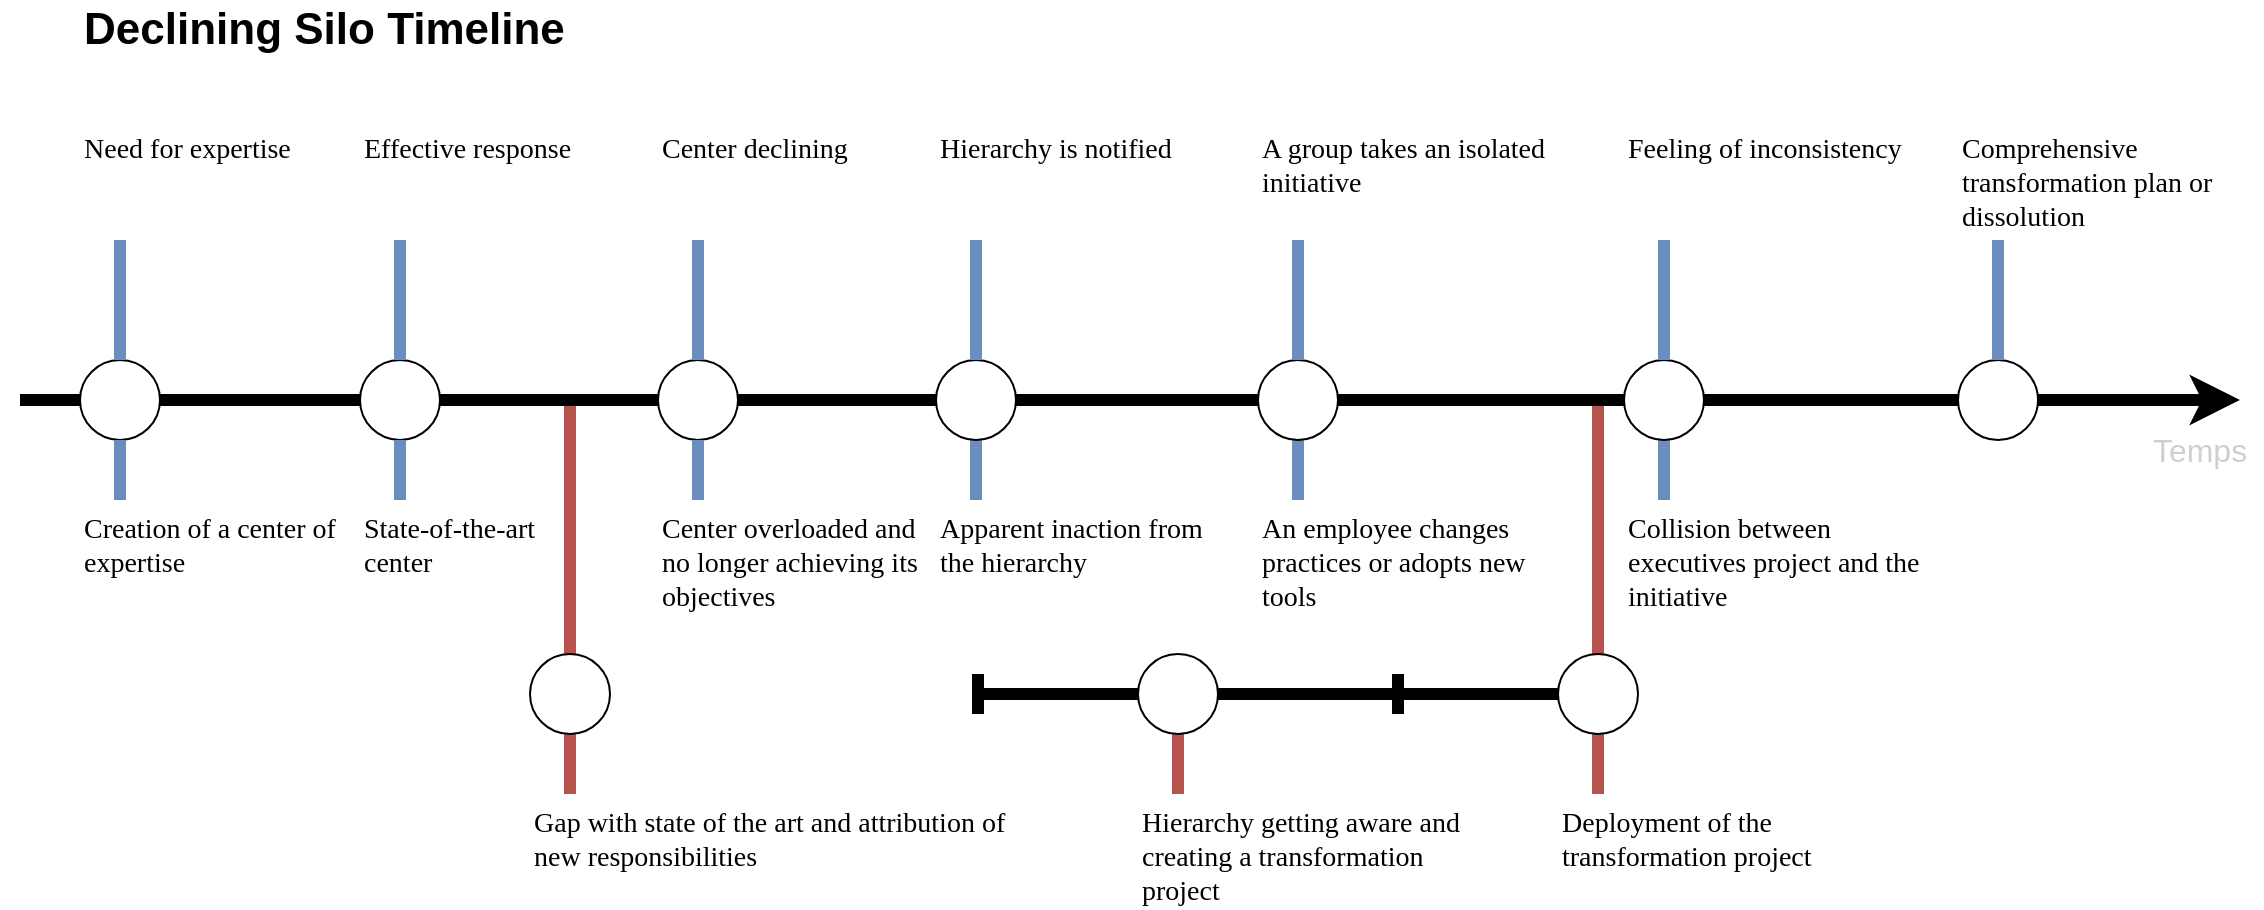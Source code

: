 <mxfile version="20.8.10" type="device"><diagram name="Page-1" id="RVgzOYWNce1n5C-JJvBz"><mxGraphModel dx="1863" dy="654" grid="1" gridSize="10" guides="1" tooltips="1" connect="1" arrows="1" fold="1" page="1" pageScale="1" pageWidth="827" pageHeight="1169" background="none" math="0" shadow="0"><root><mxCell id="0"/><mxCell id="1" parent="0"/><mxCell id="PEO4V5xSmE_ydl-sEIQ_-83" value="" style="group" parent="1" vertex="1" connectable="0"><mxGeometry x="749" y="307" width="170" height="250" as="geometry"/></mxCell><mxCell id="PEO4V5xSmE_ydl-sEIQ_-69" value="" style="endArrow=none;html=1;rounded=0;strokeWidth=6;fontSize=22;exitX=0.5;exitY=0;exitDx=0;exitDy=0;fillColor=#f8cecc;strokeColor=#b85450;" parent="PEO4V5xSmE_ydl-sEIQ_-83" source="PEO4V5xSmE_ydl-sEIQ_-68" edge="1"><mxGeometry width="50" height="50" relative="1" as="geometry"><mxPoint x="120" y="40" as="sourcePoint"/><mxPoint x="20" as="targetPoint"/></mxGeometry></mxCell><mxCell id="PEO4V5xSmE_ydl-sEIQ_-66" value="Deployment of the transformation project" style="text;html=1;strokeColor=none;fillColor=none;align=left;verticalAlign=top;whiteSpace=wrap;rounded=0;fontSize=14;fontFamily=Tahoma;container=0;" parent="PEO4V5xSmE_ydl-sEIQ_-83" vertex="1"><mxGeometry y="200" width="170" height="50" as="geometry"/></mxCell><mxCell id="PEO4V5xSmE_ydl-sEIQ_-67" value="" style="endArrow=none;html=1;rounded=0;strokeWidth=6;fontSize=22;fillColor=#f8cecc;strokeColor=#b85450;" parent="PEO4V5xSmE_ydl-sEIQ_-83" edge="1"><mxGeometry width="50" height="50" relative="1" as="geometry"><mxPoint x="20" y="200" as="sourcePoint"/><mxPoint x="20" y="170" as="targetPoint"/></mxGeometry></mxCell><mxCell id="PEO4V5xSmE_ydl-sEIQ_-68" value="" style="ellipse;whiteSpace=wrap;html=1;aspect=fixed;fontSize=22;" parent="PEO4V5xSmE_ydl-sEIQ_-83" vertex="1"><mxGeometry y="130" width="40" height="40" as="geometry"/></mxCell><mxCell id="PEO4V5xSmE_ydl-sEIQ_-101" value="" style="shape=crossbar;whiteSpace=wrap;html=1;rounded=1;labelBackgroundColor=default;fontFamily=Tahoma;fontSize=14;fontColor=#4F4F4F;strokeWidth=6;" parent="1" vertex="1"><mxGeometry x="459" y="447" width="210" height="20" as="geometry"/></mxCell><mxCell id="PEO4V5xSmE_ydl-sEIQ_-84" value="" style="group" parent="1" vertex="1" connectable="0"><mxGeometry x="235" y="307" width="250" height="250" as="geometry"/></mxCell><mxCell id="PEO4V5xSmE_ydl-sEIQ_-88" value="" style="endArrow=none;html=1;rounded=0;strokeWidth=6;fontSize=22;exitX=0.5;exitY=0;exitDx=0;exitDy=0;fillColor=#f8cecc;strokeColor=#b85450;" parent="PEO4V5xSmE_ydl-sEIQ_-84" source="PEO4V5xSmE_ydl-sEIQ_-87" edge="1"><mxGeometry width="50" height="50" relative="1" as="geometry"><mxPoint x="120" y="40" as="sourcePoint"/><mxPoint x="20" as="targetPoint"/></mxGeometry></mxCell><mxCell id="PEO4V5xSmE_ydl-sEIQ_-85" value="Gap with state of the art and attribution of new responsibilities" style="text;html=1;strokeColor=none;fillColor=none;align=left;verticalAlign=top;whiteSpace=wrap;rounded=0;fontSize=14;fontFamily=Tahoma;container=0;" parent="PEO4V5xSmE_ydl-sEIQ_-84" vertex="1"><mxGeometry y="200" width="250" height="50" as="geometry"/></mxCell><mxCell id="PEO4V5xSmE_ydl-sEIQ_-86" value="" style="endArrow=none;html=1;rounded=0;strokeWidth=6;fontSize=22;fillColor=#f8cecc;strokeColor=#b85450;" parent="PEO4V5xSmE_ydl-sEIQ_-84" edge="1"><mxGeometry width="50" height="50" relative="1" as="geometry"><mxPoint x="20" y="200" as="sourcePoint"/><mxPoint x="20" y="170" as="targetPoint"/></mxGeometry></mxCell><mxCell id="PEO4V5xSmE_ydl-sEIQ_-87" value="" style="ellipse;whiteSpace=wrap;html=1;aspect=fixed;fontSize=22;" parent="PEO4V5xSmE_ydl-sEIQ_-84" vertex="1"><mxGeometry y="130" width="40" height="40" as="geometry"/></mxCell><mxCell id="PEO4V5xSmE_ydl-sEIQ_-64" value="" style="endArrow=none;html=1;rounded=0;fontSize=11;strokeWidth=6;startArrow=none;endFill=0;entryX=0;entryY=0.5;entryDx=0;entryDy=0;exitX=1;exitY=0.5;exitDx=0;exitDy=0;" parent="1" source="PEO4V5xSmE_ydl-sEIQ_-55" target="PEO4V5xSmE_ydl-sEIQ_-68" edge="1"><mxGeometry width="50" height="50" relative="1" as="geometry"><mxPoint x="579.0" y="460" as="sourcePoint"/><mxPoint x="969" y="460" as="targetPoint"/></mxGeometry></mxCell><mxCell id="PEO4V5xSmE_ydl-sEIQ_-62" value="" style="group" parent="1" vertex="1" connectable="0"><mxGeometry x="539" y="307" width="170" height="250" as="geometry"/></mxCell><mxCell id="PEO4V5xSmE_ydl-sEIQ_-94" value="" style="group" parent="PEO4V5xSmE_ydl-sEIQ_-62" vertex="1" connectable="0"><mxGeometry y="130" width="170" height="120" as="geometry"/></mxCell><mxCell id="PEO4V5xSmE_ydl-sEIQ_-58" value="Hierarchy getting aware and creating a transformation project" style="text;html=1;strokeColor=none;fillColor=none;align=left;verticalAlign=top;whiteSpace=wrap;rounded=0;fontSize=14;fontFamily=Tahoma;container=0;" parent="PEO4V5xSmE_ydl-sEIQ_-94" vertex="1"><mxGeometry y="70" width="170" height="50" as="geometry"/></mxCell><mxCell id="PEO4V5xSmE_ydl-sEIQ_-59" value="" style="endArrow=none;html=1;rounded=0;strokeWidth=6;fontSize=22;fillColor=#f8cecc;strokeColor=#b85450;" parent="PEO4V5xSmE_ydl-sEIQ_-94" edge="1"><mxGeometry width="50" height="50" relative="1" as="geometry"><mxPoint x="20" y="70" as="sourcePoint"/><mxPoint x="20" y="40" as="targetPoint"/></mxGeometry></mxCell><mxCell id="PEO4V5xSmE_ydl-sEIQ_-55" value="" style="ellipse;whiteSpace=wrap;html=1;aspect=fixed;fontSize=22;" parent="PEO4V5xSmE_ydl-sEIQ_-94" vertex="1"><mxGeometry width="40" height="40" as="geometry"/></mxCell><mxCell id="PEO4V5xSmE_ydl-sEIQ_-2" value="" style="endArrow=classic;html=1;rounded=0;fontSize=11;strokeWidth=6;startArrow=none;endFill=1;" parent="1" edge="1"><mxGeometry width="50" height="50" relative="1" as="geometry"><mxPoint x="-20" y="310" as="sourcePoint"/><mxPoint x="1090" y="310" as="targetPoint"/></mxGeometry></mxCell><mxCell id="PEO4V5xSmE_ydl-sEIQ_-3" value="Declining Silo Timeline" style="text;html=1;strokeColor=none;fillColor=none;align=left;verticalAlign=middle;whiteSpace=wrap;rounded=0;fontSize=22;fontStyle=1" parent="1" vertex="1"><mxGeometry x="10" y="110" width="420" height="30" as="geometry"/></mxCell><mxCell id="PEO4V5xSmE_ydl-sEIQ_-5" value="" style="endArrow=none;html=1;rounded=0;fontSize=11;strokeWidth=6;" parent="1" edge="1"><mxGeometry width="50" height="50" relative="1" as="geometry"><mxPoint x="29" y="310" as="sourcePoint"/><mxPoint x="10.0" y="310" as="targetPoint"/></mxGeometry></mxCell><mxCell id="PEO4V5xSmE_ydl-sEIQ_-9" value="" style="group" parent="1" vertex="1" connectable="0"><mxGeometry x="170" y="150" width="160" height="180" as="geometry"/></mxCell><mxCell id="PEO4V5xSmE_ydl-sEIQ_-10" value="" style="ellipse;whiteSpace=wrap;html=1;aspect=fixed;fontSize=22;" parent="PEO4V5xSmE_ydl-sEIQ_-9" vertex="1"><mxGeometry x="-20" y="140" width="40" height="40" as="geometry"/></mxCell><mxCell id="PEO4V5xSmE_ydl-sEIQ_-11" value="" style="endArrow=none;html=1;rounded=0;strokeWidth=6;fontSize=22;exitX=0.5;exitY=0;exitDx=0;exitDy=0;fillColor=#dae8fc;strokeColor=#6c8ebf;" parent="PEO4V5xSmE_ydl-sEIQ_-9" source="PEO4V5xSmE_ydl-sEIQ_-10" edge="1"><mxGeometry width="50" height="50" relative="1" as="geometry"><mxPoint x="100" y="50" as="sourcePoint"/><mxPoint y="80" as="targetPoint"/></mxGeometry></mxCell><mxCell id="PEO4V5xSmE_ydl-sEIQ_-12" value="Effective response" style="text;html=1;strokeColor=none;fillColor=none;align=left;verticalAlign=top;whiteSpace=wrap;rounded=0;fontSize=14;fontFamily=Tahoma;" parent="PEO4V5xSmE_ydl-sEIQ_-9" vertex="1"><mxGeometry x="-20" y="20" width="160" height="50" as="geometry"/></mxCell><mxCell id="PEO4V5xSmE_ydl-sEIQ_-13" value="Temps" style="text;html=1;strokeColor=none;fillColor=none;align=center;verticalAlign=middle;whiteSpace=wrap;rounded=0;fontSize=16;fontColor=#CFCFCF;" parent="1" vertex="1"><mxGeometry x="1040" y="320" width="60" height="30" as="geometry"/></mxCell><mxCell id="PEO4V5xSmE_ydl-sEIQ_-18" value="" style="group" parent="1" vertex="1" connectable="0"><mxGeometry x="10" y="150" width="160" height="180" as="geometry"/></mxCell><mxCell id="PEO4V5xSmE_ydl-sEIQ_-19" value="" style="ellipse;whiteSpace=wrap;html=1;aspect=fixed;fontSize=22;" parent="PEO4V5xSmE_ydl-sEIQ_-18" vertex="1"><mxGeometry y="140" width="40" height="40" as="geometry"/></mxCell><mxCell id="PEO4V5xSmE_ydl-sEIQ_-20" value="" style="endArrow=none;html=1;rounded=0;strokeWidth=6;fontSize=22;exitX=0.5;exitY=0;exitDx=0;exitDy=0;fillColor=#dae8fc;strokeColor=#6c8ebf;" parent="PEO4V5xSmE_ydl-sEIQ_-18" source="PEO4V5xSmE_ydl-sEIQ_-19" edge="1"><mxGeometry width="50" height="50" relative="1" as="geometry"><mxPoint x="120" y="50" as="sourcePoint"/><mxPoint x="20" y="80" as="targetPoint"/></mxGeometry></mxCell><mxCell id="PEO4V5xSmE_ydl-sEIQ_-21" value="Need for expertise" style="text;html=1;strokeColor=none;fillColor=none;align=left;verticalAlign=top;whiteSpace=wrap;rounded=0;fontSize=14;fontFamily=Tahoma;" parent="PEO4V5xSmE_ydl-sEIQ_-18" vertex="1"><mxGeometry y="20" width="160" height="50" as="geometry"/></mxCell><mxCell id="PEO4V5xSmE_ydl-sEIQ_-22" value="" style="group" parent="1" vertex="1" connectable="0"><mxGeometry x="329" y="150" width="160" height="180" as="geometry"/></mxCell><mxCell id="PEO4V5xSmE_ydl-sEIQ_-23" value="" style="ellipse;whiteSpace=wrap;html=1;aspect=fixed;fontSize=22;" parent="PEO4V5xSmE_ydl-sEIQ_-22" vertex="1"><mxGeometry x="-30" y="140" width="40" height="40" as="geometry"/></mxCell><mxCell id="PEO4V5xSmE_ydl-sEIQ_-24" value="" style="endArrow=none;html=1;rounded=0;strokeWidth=6;fontSize=22;exitX=0.5;exitY=0;exitDx=0;exitDy=0;fillColor=#dae8fc;strokeColor=#6c8ebf;" parent="PEO4V5xSmE_ydl-sEIQ_-22" source="PEO4V5xSmE_ydl-sEIQ_-23" edge="1"><mxGeometry width="50" height="50" relative="1" as="geometry"><mxPoint x="90" y="50" as="sourcePoint"/><mxPoint x="-10" y="80" as="targetPoint"/></mxGeometry></mxCell><mxCell id="PEO4V5xSmE_ydl-sEIQ_-25" value="Center declining" style="text;html=1;strokeColor=none;fillColor=none;align=left;verticalAlign=top;whiteSpace=wrap;rounded=0;fontSize=14;fontFamily=Tahoma;" parent="PEO4V5xSmE_ydl-sEIQ_-22" vertex="1"><mxGeometry x="-30" y="20" width="160" height="50" as="geometry"/></mxCell><mxCell id="PEO4V5xSmE_ydl-sEIQ_-28" value="" style="endArrow=none;html=1;rounded=0;strokeWidth=6;fontSize=22;fillColor=#dae8fc;strokeColor=#6c8ebf;" parent="1" edge="1"><mxGeometry width="50" height="50" relative="1" as="geometry"><mxPoint x="170" y="360" as="sourcePoint"/><mxPoint x="170" y="330" as="targetPoint"/></mxGeometry></mxCell><mxCell id="PEO4V5xSmE_ydl-sEIQ_-30" value="Creation of a center of expertise" style="text;html=1;strokeColor=none;fillColor=none;align=left;verticalAlign=top;whiteSpace=wrap;rounded=0;fontSize=14;fontFamily=Tahoma;" parent="1" vertex="1"><mxGeometry x="10" y="360" width="140" height="50" as="geometry"/></mxCell><mxCell id="PEO4V5xSmE_ydl-sEIQ_-31" value="" style="endArrow=none;html=1;rounded=0;strokeWidth=6;fontSize=22;fillColor=#dae8fc;strokeColor=#6c8ebf;" parent="1" edge="1"><mxGeometry width="50" height="50" relative="1" as="geometry"><mxPoint x="30" y="360" as="sourcePoint"/><mxPoint x="30" y="330" as="targetPoint"/></mxGeometry></mxCell><mxCell id="PEO4V5xSmE_ydl-sEIQ_-32" value="Center overloaded and no longer achieving its objectives" style="text;html=1;strokeColor=none;fillColor=none;align=left;verticalAlign=top;whiteSpace=wrap;rounded=0;fontSize=14;fontFamily=Tahoma;" parent="1" vertex="1"><mxGeometry x="299" y="360" width="141" height="50" as="geometry"/></mxCell><mxCell id="PEO4V5xSmE_ydl-sEIQ_-33" value="" style="endArrow=none;html=1;rounded=0;strokeWidth=6;fontSize=22;fillColor=#dae8fc;strokeColor=#6c8ebf;" parent="1" edge="1"><mxGeometry width="50" height="50" relative="1" as="geometry"><mxPoint x="319" y="360" as="sourcePoint"/><mxPoint x="319" y="330" as="targetPoint"/></mxGeometry></mxCell><mxCell id="PEO4V5xSmE_ydl-sEIQ_-70" value="" style="group" parent="1" vertex="1" connectable="0"><mxGeometry x="782" y="170" width="160" height="240" as="geometry"/></mxCell><mxCell id="PEO4V5xSmE_ydl-sEIQ_-50" value="Collision between executives project and the initiative" style="text;html=1;strokeColor=none;fillColor=none;align=left;verticalAlign=top;whiteSpace=wrap;rounded=0;fontSize=14;fontFamily=Tahoma;" parent="PEO4V5xSmE_ydl-sEIQ_-70" vertex="1"><mxGeometry y="190" width="160" height="50" as="geometry"/></mxCell><mxCell id="PEO4V5xSmE_ydl-sEIQ_-51" value="" style="endArrow=none;html=1;rounded=0;strokeWidth=6;fontSize=22;fillColor=#dae8fc;strokeColor=#6c8ebf;" parent="PEO4V5xSmE_ydl-sEIQ_-70" edge="1"><mxGeometry width="50" height="50" relative="1" as="geometry"><mxPoint x="20" y="190" as="sourcePoint"/><mxPoint x="20" y="160" as="targetPoint"/></mxGeometry></mxCell><mxCell id="PEO4V5xSmE_ydl-sEIQ_-47" value="" style="ellipse;whiteSpace=wrap;html=1;aspect=fixed;fontSize=22;" parent="PEO4V5xSmE_ydl-sEIQ_-70" vertex="1"><mxGeometry y="120" width="40" height="40" as="geometry"/></mxCell><mxCell id="PEO4V5xSmE_ydl-sEIQ_-48" value="" style="endArrow=none;html=1;rounded=0;strokeWidth=6;fontSize=22;exitX=0.5;exitY=0;exitDx=0;exitDy=0;fillColor=#dae8fc;strokeColor=#6c8ebf;" parent="PEO4V5xSmE_ydl-sEIQ_-70" source="PEO4V5xSmE_ydl-sEIQ_-47" edge="1"><mxGeometry width="50" height="50" relative="1" as="geometry"><mxPoint x="120" y="30" as="sourcePoint"/><mxPoint x="20" y="60" as="targetPoint"/></mxGeometry></mxCell><mxCell id="PEO4V5xSmE_ydl-sEIQ_-49" value="Feeling of inconsistency" style="text;html=1;strokeColor=none;fillColor=none;align=left;verticalAlign=top;whiteSpace=wrap;rounded=0;fontSize=14;fontFamily=Tahoma;" parent="PEO4V5xSmE_ydl-sEIQ_-70" vertex="1"><mxGeometry width="160" height="50" as="geometry"/></mxCell><mxCell id="PEO4V5xSmE_ydl-sEIQ_-26" value="State-of-the-art&lt;br&gt;center" style="text;html=1;strokeColor=none;fillColor=none;align=left;verticalAlign=top;whiteSpace=wrap;rounded=0;fontSize=14;fontFamily=Tahoma;labelBackgroundColor=default;" parent="1" vertex="1"><mxGeometry x="150" y="360" width="160" height="50" as="geometry"/></mxCell><mxCell id="PEO4V5xSmE_ydl-sEIQ_-91" value="" style="group" parent="1" vertex="1" connectable="0"><mxGeometry x="438" y="170" width="160" height="240" as="geometry"/></mxCell><mxCell id="PEO4V5xSmE_ydl-sEIQ_-38" value="Apparent inaction from the hierarchy" style="text;html=1;strokeColor=none;fillColor=none;align=left;verticalAlign=top;whiteSpace=wrap;rounded=0;fontSize=14;fontFamily=Tahoma;labelBackgroundColor=default;container=0;" parent="PEO4V5xSmE_ydl-sEIQ_-91" vertex="1"><mxGeometry y="190" width="150" height="50" as="geometry"/></mxCell><mxCell id="PEO4V5xSmE_ydl-sEIQ_-39" value="" style="endArrow=none;html=1;rounded=0;strokeWidth=6;fontSize=22;fillColor=#dae8fc;strokeColor=#6c8ebf;" parent="PEO4V5xSmE_ydl-sEIQ_-91" edge="1"><mxGeometry width="50" height="50" relative="1" as="geometry"><mxPoint x="20" y="190" as="sourcePoint"/><mxPoint x="20" y="160" as="targetPoint"/></mxGeometry></mxCell><mxCell id="PEO4V5xSmE_ydl-sEIQ_-35" value="" style="ellipse;whiteSpace=wrap;html=1;aspect=fixed;fontSize=22;" parent="PEO4V5xSmE_ydl-sEIQ_-91" vertex="1"><mxGeometry y="120" width="40" height="40" as="geometry"/></mxCell><mxCell id="PEO4V5xSmE_ydl-sEIQ_-36" value="" style="endArrow=none;html=1;rounded=0;strokeWidth=6;fontSize=22;exitX=0.5;exitY=0;exitDx=0;exitDy=0;fillColor=#dae8fc;strokeColor=#6c8ebf;" parent="PEO4V5xSmE_ydl-sEIQ_-91" source="PEO4V5xSmE_ydl-sEIQ_-35" edge="1"><mxGeometry width="50" height="50" relative="1" as="geometry"><mxPoint x="120" y="30" as="sourcePoint"/><mxPoint x="20" y="60" as="targetPoint"/></mxGeometry></mxCell><mxCell id="PEO4V5xSmE_ydl-sEIQ_-37" value="Hierarchy is notified" style="text;html=1;strokeColor=none;fillColor=none;align=left;verticalAlign=top;whiteSpace=wrap;rounded=0;fontSize=14;fontFamily=Tahoma;" parent="PEO4V5xSmE_ydl-sEIQ_-91" vertex="1"><mxGeometry width="160" height="50" as="geometry"/></mxCell><mxCell id="PEO4V5xSmE_ydl-sEIQ_-92" value="" style="group" parent="1" vertex="1" connectable="0"><mxGeometry x="599" y="170" width="160" height="240" as="geometry"/></mxCell><mxCell id="PEO4V5xSmE_ydl-sEIQ_-44" value="An employee changes practices or adopts new tools" style="text;html=1;strokeColor=none;fillColor=none;align=left;verticalAlign=top;whiteSpace=wrap;rounded=0;fontSize=14;fontFamily=Tahoma;" parent="PEO4V5xSmE_ydl-sEIQ_-92" vertex="1"><mxGeometry y="190" width="160" height="50" as="geometry"/></mxCell><mxCell id="PEO4V5xSmE_ydl-sEIQ_-45" value="" style="endArrow=none;html=1;rounded=0;strokeWidth=6;fontSize=22;fillColor=#dae8fc;strokeColor=#6c8ebf;" parent="PEO4V5xSmE_ydl-sEIQ_-92" edge="1"><mxGeometry width="50" height="50" relative="1" as="geometry"><mxPoint x="20" y="190" as="sourcePoint"/><mxPoint x="20" y="160" as="targetPoint"/></mxGeometry></mxCell><mxCell id="PEO4V5xSmE_ydl-sEIQ_-41" value="" style="ellipse;whiteSpace=wrap;html=1;aspect=fixed;fontSize=22;" parent="PEO4V5xSmE_ydl-sEIQ_-92" vertex="1"><mxGeometry y="120" width="40" height="40" as="geometry"/></mxCell><mxCell id="PEO4V5xSmE_ydl-sEIQ_-42" value="" style="endArrow=none;html=1;rounded=0;strokeWidth=6;fontSize=22;exitX=0.5;exitY=0;exitDx=0;exitDy=0;fillColor=#dae8fc;strokeColor=#6c8ebf;" parent="PEO4V5xSmE_ydl-sEIQ_-92" source="PEO4V5xSmE_ydl-sEIQ_-41" edge="1"><mxGeometry width="50" height="50" relative="1" as="geometry"><mxPoint x="120" y="30" as="sourcePoint"/><mxPoint x="20" y="60" as="targetPoint"/></mxGeometry></mxCell><mxCell id="PEO4V5xSmE_ydl-sEIQ_-43" value="A group takes an isolated initiative" style="text;html=1;strokeColor=none;fillColor=none;align=left;verticalAlign=top;whiteSpace=wrap;rounded=0;fontSize=14;fontFamily=Tahoma;" parent="PEO4V5xSmE_ydl-sEIQ_-92" vertex="1"><mxGeometry width="160" height="50" as="geometry"/></mxCell><mxCell id="PEO4V5xSmE_ydl-sEIQ_-96" value="" style="ellipse;whiteSpace=wrap;html=1;aspect=fixed;fontSize=22;" parent="1" vertex="1"><mxGeometry x="949" y="290" width="40" height="40" as="geometry"/></mxCell><mxCell id="PEO4V5xSmE_ydl-sEIQ_-97" value="" style="endArrow=none;html=1;rounded=0;strokeWidth=6;fontSize=22;exitX=0.5;exitY=0;exitDx=0;exitDy=0;fillColor=#dae8fc;strokeColor=#6c8ebf;" parent="1" source="PEO4V5xSmE_ydl-sEIQ_-96" edge="1"><mxGeometry width="50" height="50" relative="1" as="geometry"><mxPoint x="179" y="30" as="sourcePoint"/><mxPoint x="969" y="230" as="targetPoint"/></mxGeometry></mxCell><mxCell id="PEO4V5xSmE_ydl-sEIQ_-98" value="Comprehensive transformation plan or dissolution" style="text;html=1;strokeColor=none;fillColor=none;align=left;verticalAlign=top;whiteSpace=wrap;rounded=0;fontSize=14;fontFamily=Tahoma;" parent="1" vertex="1"><mxGeometry x="949" y="170" width="151" height="50" as="geometry"/></mxCell></root></mxGraphModel></diagram></mxfile>